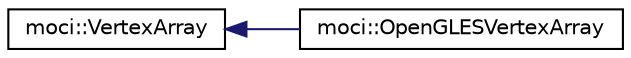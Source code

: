 digraph "Graphical Class Hierarchy"
{
 // INTERACTIVE_SVG=YES
  edge [fontname="Helvetica",fontsize="10",labelfontname="Helvetica",labelfontsize="10"];
  node [fontname="Helvetica",fontsize="10",shape=record];
  rankdir="LR";
  Node0 [label="moci::VertexArray",height=0.2,width=0.4,color="black", fillcolor="white", style="filled",URL="$classmoci_1_1VertexArray.html"];
  Node0 -> Node1 [dir="back",color="midnightblue",fontsize="10",style="solid",fontname="Helvetica"];
  Node1 [label="moci::OpenGLESVertexArray",height=0.2,width=0.4,color="black", fillcolor="white", style="filled",URL="$classmoci_1_1OpenGLESVertexArray.html"];
}
